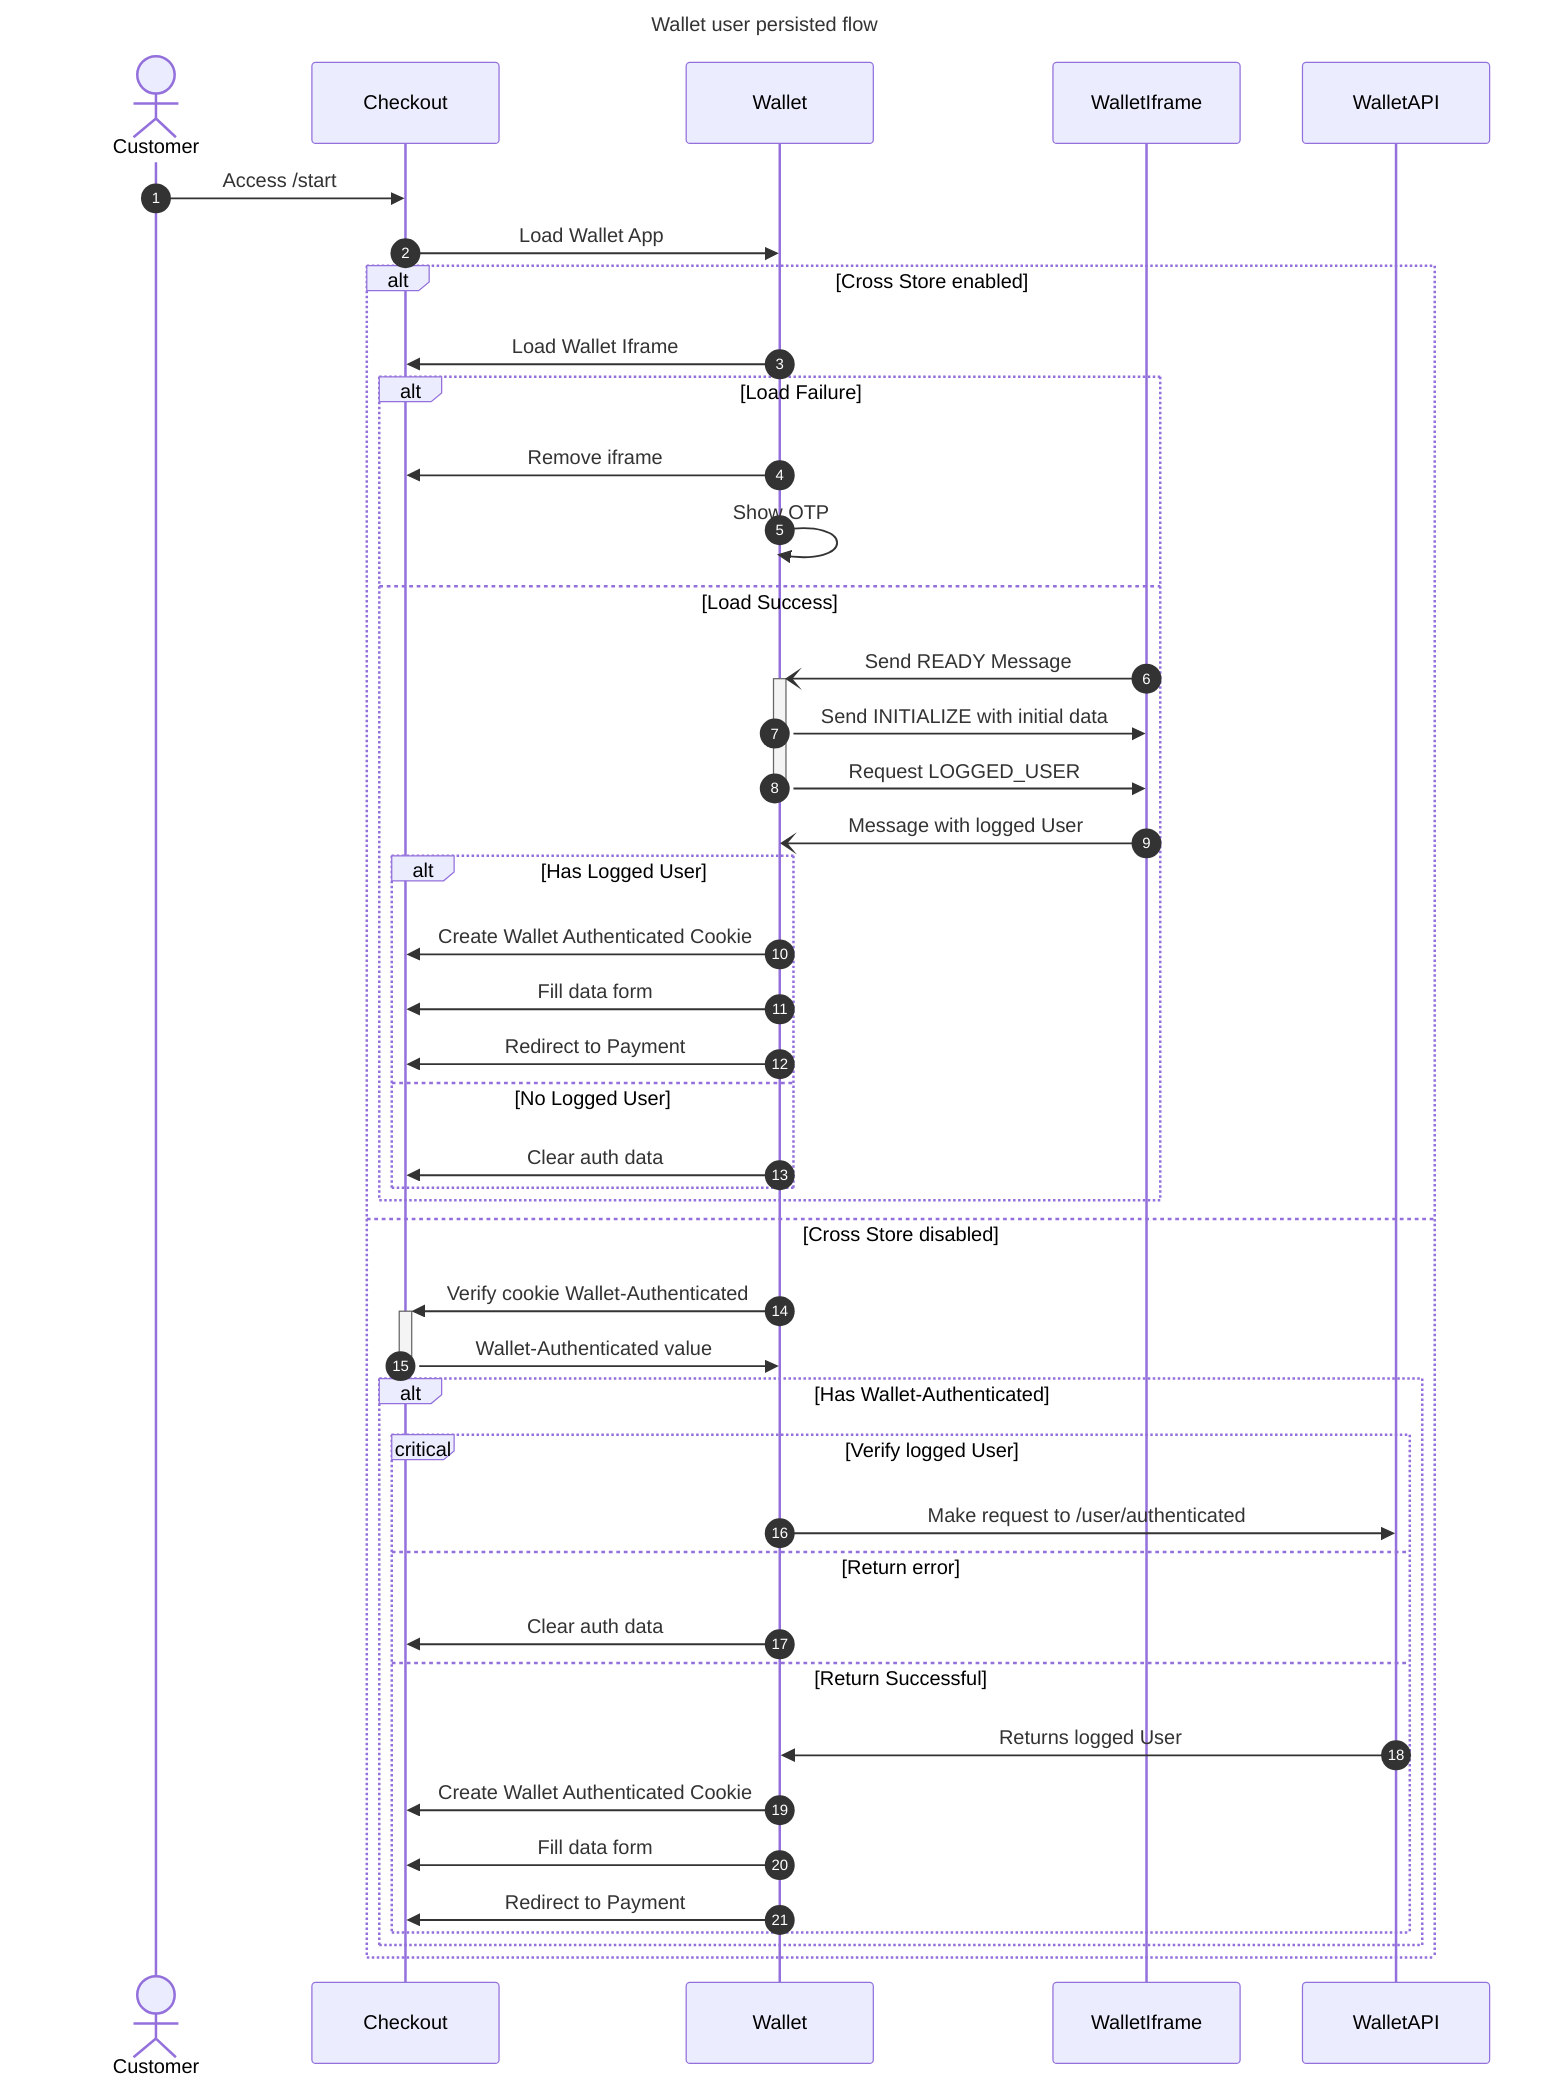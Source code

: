 ---
title: Wallet user persisted flow
---
sequenceDiagram
    autonumber
    Actor Customer
    participant Checkout
    participant Wallet
    participant WalletIframe
    participant WalletAPI

    Customer->>Checkout: Access /start
    Checkout->>Wallet: Load Wallet App

    alt Cross Store enabled
        Wallet->>Checkout: Load Wallet Iframe

        alt Load Failure
            Wallet->>Checkout: Remove iframe
            Wallet->>Wallet: Show OTP 

        else Load Success

            WalletIframe-)+Wallet: Send READY Message
            Wallet->>WalletIframe: Send INITIALIZE with initial data
            Wallet->>-WalletIframe: Request LOGGED_USER
            WalletIframe-)Wallet: Message with logged User
        
            alt Has Logged User
                Wallet->>Checkout: Create Wallet Authenticated Cookie
                Wallet->>Checkout: Fill data form
                Wallet->>Checkout: Redirect to Payment

            else No Logged User
                Wallet->>Checkout: Clear auth data
            
            end
        
        end
    else Cross Store disabled
        Wallet->>+Checkout: Verify cookie Wallet-Authenticated
        Checkout->>-Wallet: Wallet-Authenticated value

        alt Has Wallet-Authenticated

            critical Verify logged User
                Wallet->>WalletAPI: Make request to /user/authenticated
            option Return error
                Wallet->>Checkout: Clear auth data
            option Return Successful
                WalletAPI->>Wallet: Returns logged User
                Wallet->>Checkout: Create Wallet Authenticated Cookie
                Wallet->>Checkout: Fill data form
                Wallet->>Checkout: Redirect to Payment
            end

        end
    end